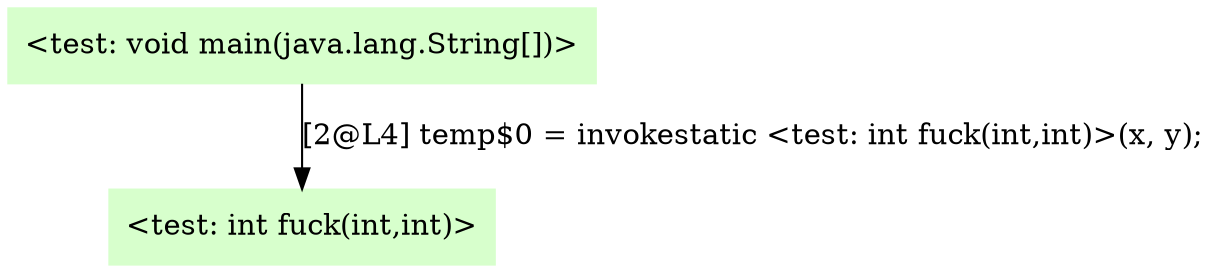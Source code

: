 digraph G {
  node [shape=box,style=filled,color=".3 .2 1.0",];
  "0" [label="<test: int fuck(int,int)>",];
  "1" [label="<test: void main(java.lang.String[])>",];
  "1" -> "0" [label="[2@L4] temp$0 = invokestatic <test: int fuck(int,int)>(x, y);",];
}
